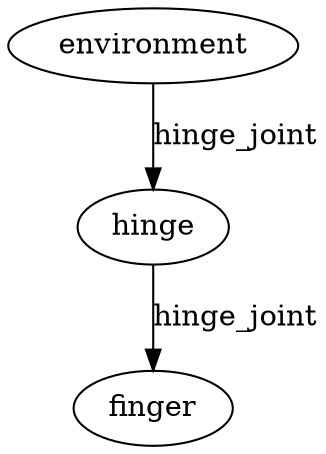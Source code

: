 digraph "new-design" {
n0 [indicator=20, label=environment];
n1 [indicator=30, label=hinge];
n2 [indicator=40, label=finger, terminal=T];
n0 -> n1  [key=0, label=hinge_joint, terminal=T];
n1 -> n2  [key=0, label=hinge_joint, terminal=T];
}
